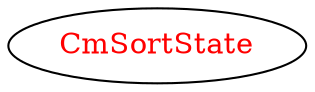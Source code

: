 digraph dependencyGraph {
 concentrate=true;
 ranksep="2.0";
 rankdir="LR"; 
 splines="ortho";
"CmSortState" [fontcolor="red"];
}
